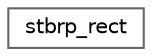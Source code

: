 digraph "Graphical Class Hierarchy"
{
 // LATEX_PDF_SIZE
  bgcolor="transparent";
  edge [fontname=Helvetica,fontsize=10,labelfontname=Helvetica,labelfontsize=10];
  node [fontname=Helvetica,fontsize=10,shape=box,height=0.2,width=0.4];
  rankdir="LR";
  Node0 [label="stbrp_rect",height=0.2,width=0.4,color="grey40", fillcolor="white", style="filled",URL="$structstbrp__rect.html",tooltip=" "];
}
